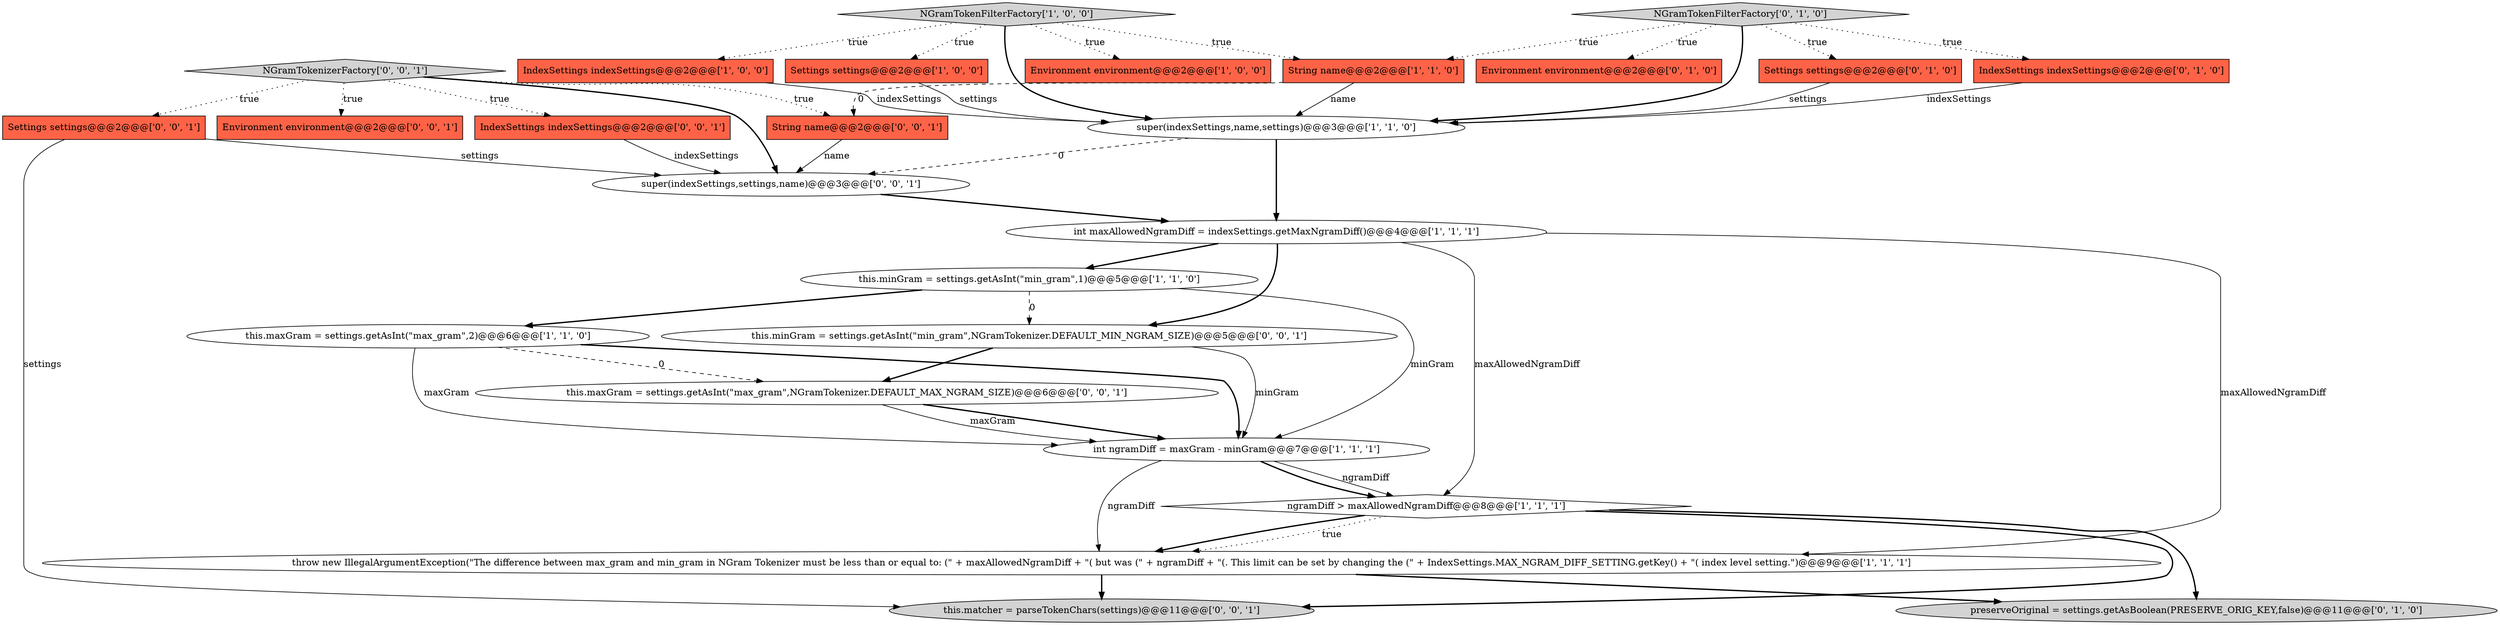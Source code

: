 digraph {
22 [style = filled, label = "this.minGram = settings.getAsInt(\"min_gram\",NGramTokenizer.DEFAULT_MIN_NGRAM_SIZE)@@@5@@@['0', '0', '1']", fillcolor = white, shape = ellipse image = "AAA0AAABBB3BBB"];
16 [style = filled, label = "NGramTokenFilterFactory['0', '1', '0']", fillcolor = lightgray, shape = diamond image = "AAA0AAABBB2BBB"];
19 [style = filled, label = "this.maxGram = settings.getAsInt(\"max_gram\",NGramTokenizer.DEFAULT_MAX_NGRAM_SIZE)@@@6@@@['0', '0', '1']", fillcolor = white, shape = ellipse image = "AAA0AAABBB3BBB"];
23 [style = filled, label = "super(indexSettings,settings,name)@@@3@@@['0', '0', '1']", fillcolor = white, shape = ellipse image = "AAA0AAABBB3BBB"];
13 [style = filled, label = "Environment environment@@@2@@@['0', '1', '0']", fillcolor = tomato, shape = box image = "AAA0AAABBB2BBB"];
25 [style = filled, label = "String name@@@2@@@['0', '0', '1']", fillcolor = tomato, shape = box image = "AAA0AAABBB3BBB"];
21 [style = filled, label = "IndexSettings indexSettings@@@2@@@['0', '0', '1']", fillcolor = tomato, shape = box image = "AAA0AAABBB3BBB"];
20 [style = filled, label = "Environment environment@@@2@@@['0', '0', '1']", fillcolor = tomato, shape = box image = "AAA0AAABBB3BBB"];
18 [style = filled, label = "Settings settings@@@2@@@['0', '0', '1']", fillcolor = tomato, shape = box image = "AAA0AAABBB3BBB"];
5 [style = filled, label = "throw new IllegalArgumentException(\"The difference between max_gram and min_gram in NGram Tokenizer must be less than or equal to: (\" + maxAllowedNgramDiff + \"( but was (\" + ngramDiff + \"(. This limit can be set by changing the (\" + IndexSettings.MAX_NGRAM_DIFF_SETTING.getKey() + \"( index level setting.\")@@@9@@@['1', '1', '1']", fillcolor = white, shape = ellipse image = "AAA0AAABBB1BBB"];
8 [style = filled, label = "String name@@@2@@@['1', '1', '0']", fillcolor = tomato, shape = box image = "AAA0AAABBB1BBB"];
6 [style = filled, label = "IndexSettings indexSettings@@@2@@@['1', '0', '0']", fillcolor = tomato, shape = box image = "AAA0AAABBB1BBB"];
11 [style = filled, label = "ngramDiff > maxAllowedNgramDiff@@@8@@@['1', '1', '1']", fillcolor = white, shape = diamond image = "AAA0AAABBB1BBB"];
12 [style = filled, label = "IndexSettings indexSettings@@@2@@@['0', '1', '0']", fillcolor = tomato, shape = box image = "AAA0AAABBB2BBB"];
1 [style = filled, label = "Settings settings@@@2@@@['1', '0', '0']", fillcolor = tomato, shape = box image = "AAA0AAABBB1BBB"];
9 [style = filled, label = "this.maxGram = settings.getAsInt(\"max_gram\",2)@@@6@@@['1', '1', '0']", fillcolor = white, shape = ellipse image = "AAA0AAABBB1BBB"];
2 [style = filled, label = "this.minGram = settings.getAsInt(\"min_gram\",1)@@@5@@@['1', '1', '0']", fillcolor = white, shape = ellipse image = "AAA0AAABBB1BBB"];
15 [style = filled, label = "Settings settings@@@2@@@['0', '1', '0']", fillcolor = tomato, shape = box image = "AAA0AAABBB2BBB"];
4 [style = filled, label = "int ngramDiff = maxGram - minGram@@@7@@@['1', '1', '1']", fillcolor = white, shape = ellipse image = "AAA0AAABBB1BBB"];
17 [style = filled, label = "this.matcher = parseTokenChars(settings)@@@11@@@['0', '0', '1']", fillcolor = lightgray, shape = ellipse image = "AAA0AAABBB3BBB"];
0 [style = filled, label = "super(indexSettings,name,settings)@@@3@@@['1', '1', '0']", fillcolor = white, shape = ellipse image = "AAA0AAABBB1BBB"];
7 [style = filled, label = "Environment environment@@@2@@@['1', '0', '0']", fillcolor = tomato, shape = box image = "AAA0AAABBB1BBB"];
10 [style = filled, label = "NGramTokenFilterFactory['1', '0', '0']", fillcolor = lightgray, shape = diamond image = "AAA0AAABBB1BBB"];
3 [style = filled, label = "int maxAllowedNgramDiff = indexSettings.getMaxNgramDiff()@@@4@@@['1', '1', '1']", fillcolor = white, shape = ellipse image = "AAA0AAABBB1BBB"];
24 [style = filled, label = "NGramTokenizerFactory['0', '0', '1']", fillcolor = lightgray, shape = diamond image = "AAA0AAABBB3BBB"];
14 [style = filled, label = "preserveOriginal = settings.getAsBoolean(PRESERVE_ORIG_KEY,false)@@@11@@@['0', '1', '0']", fillcolor = lightgray, shape = ellipse image = "AAA1AAABBB2BBB"];
11->5 [style = dotted, label="true"];
6->0 [style = solid, label="indexSettings"];
25->23 [style = solid, label="name"];
5->14 [style = bold, label=""];
23->3 [style = bold, label=""];
22->19 [style = bold, label=""];
2->22 [style = dashed, label="0"];
10->1 [style = dotted, label="true"];
3->11 [style = solid, label="maxAllowedNgramDiff"];
9->4 [style = solid, label="maxGram"];
4->11 [style = solid, label="ngramDiff"];
18->17 [style = solid, label="settings"];
9->4 [style = bold, label=""];
24->23 [style = bold, label=""];
3->2 [style = bold, label=""];
24->20 [style = dotted, label="true"];
4->11 [style = bold, label=""];
8->25 [style = dashed, label="0"];
16->0 [style = bold, label=""];
15->0 [style = solid, label="settings"];
0->3 [style = bold, label=""];
16->13 [style = dotted, label="true"];
12->0 [style = solid, label="indexSettings"];
11->17 [style = bold, label=""];
10->7 [style = dotted, label="true"];
24->21 [style = dotted, label="true"];
16->15 [style = dotted, label="true"];
11->14 [style = bold, label=""];
4->5 [style = solid, label="ngramDiff"];
3->5 [style = solid, label="maxAllowedNgramDiff"];
5->17 [style = bold, label=""];
2->9 [style = bold, label=""];
16->12 [style = dotted, label="true"];
1->0 [style = solid, label="settings"];
0->23 [style = dashed, label="0"];
9->19 [style = dashed, label="0"];
10->8 [style = dotted, label="true"];
21->23 [style = solid, label="indexSettings"];
18->23 [style = solid, label="settings"];
19->4 [style = bold, label=""];
10->6 [style = dotted, label="true"];
3->22 [style = bold, label=""];
16->8 [style = dotted, label="true"];
24->25 [style = dotted, label="true"];
22->4 [style = solid, label="minGram"];
8->0 [style = solid, label="name"];
2->4 [style = solid, label="minGram"];
10->0 [style = bold, label=""];
11->5 [style = bold, label=""];
19->4 [style = solid, label="maxGram"];
24->18 [style = dotted, label="true"];
}
